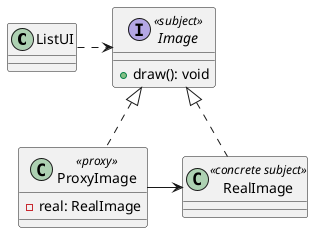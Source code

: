 @startuml

'skinparam linetype ortho

class ListUI {}

interface Image <<subject>> {
  + draw(): void
}

class ProxyImage <<proxy>> implements Image {
  - real: RealImage
}

class RealImage <<concrete subject>> implements Image {}

ListUI .> Image
ProxyImage -> RealImage

@enduml
